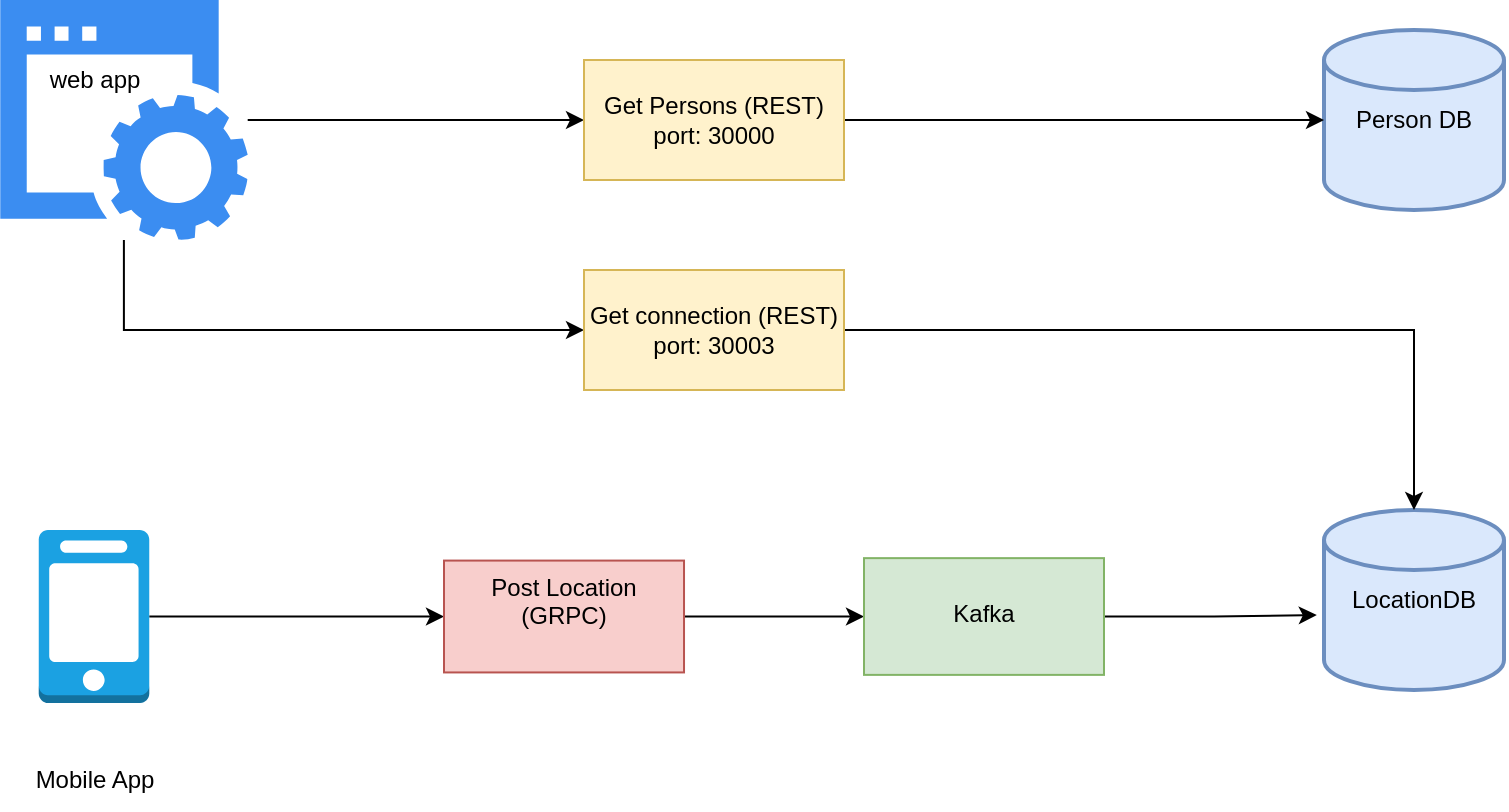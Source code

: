 <mxfile version="20.2.2" type="device"><diagram id="mM6BXD-WWXFAenhlNRI-" name="Page-1"><mxGraphModel dx="1038" dy="547" grid="1" gridSize="10" guides="1" tooltips="1" connect="1" arrows="1" fold="1" page="1" pageScale="1" pageWidth="850" pageHeight="1100" math="0" shadow="0"><root><mxCell id="0"/><mxCell id="1" parent="0"/><mxCell id="_AXDkm_auvtP3mPEtzMU-2" value="Person DB" style="strokeWidth=2;html=1;shape=mxgraph.flowchart.database;whiteSpace=wrap;fillColor=#dae8fc;strokeColor=#6c8ebf;" parent="1" vertex="1"><mxGeometry x="720" y="100" width="90" height="90" as="geometry"/></mxCell><mxCell id="_AXDkm_auvtP3mPEtzMU-3" value="LocationDB" style="strokeWidth=2;html=1;shape=mxgraph.flowchart.database;whiteSpace=wrap;fillColor=#dae8fc;strokeColor=#6c8ebf;" parent="1" vertex="1"><mxGeometry x="720" y="340" width="90" height="90" as="geometry"/></mxCell><mxCell id="_AXDkm_auvtP3mPEtzMU-10" style="edgeStyle=orthogonalEdgeStyle;rounded=0;orthogonalLoop=1;jettySize=auto;html=1;entryX=0;entryY=0.5;entryDx=0;entryDy=0;" parent="1" source="_AXDkm_auvtP3mPEtzMU-5" target="_AXDkm_auvtP3mPEtzMU-12" edge="1"><mxGeometry relative="1" as="geometry"><Array as="points"><mxPoint x="120" y="250"/></Array></mxGeometry></mxCell><mxCell id="_AXDkm_auvtP3mPEtzMU-22" style="edgeStyle=orthogonalEdgeStyle;rounded=0;orthogonalLoop=1;jettySize=auto;html=1;entryX=0;entryY=0.5;entryDx=0;entryDy=0;" parent="1" source="_AXDkm_auvtP3mPEtzMU-5" target="_AXDkm_auvtP3mPEtzMU-8" edge="1"><mxGeometry relative="1" as="geometry"/></mxCell><mxCell id="_AXDkm_auvtP3mPEtzMU-5" value="" style="sketch=0;html=1;aspect=fixed;strokeColor=none;shadow=0;align=center;verticalAlign=top;fillColor=#3B8DF1;shape=mxgraph.gcp2.website" parent="1" vertex="1"><mxGeometry x="58.14" y="85" width="123.71" height="120" as="geometry"/></mxCell><mxCell id="_AXDkm_auvtP3mPEtzMU-6" value="web app" style="text;html=1;align=center;verticalAlign=middle;resizable=0;points=[];autosize=1;strokeColor=none;fillColor=none;" parent="1" vertex="1"><mxGeometry x="70" y="110" width="70" height="30" as="geometry"/></mxCell><mxCell id="_AXDkm_auvtP3mPEtzMU-23" style="edgeStyle=orthogonalEdgeStyle;rounded=0;orthogonalLoop=1;jettySize=auto;html=1;entryX=0;entryY=0.5;entryDx=0;entryDy=0;entryPerimeter=0;" parent="1" source="_AXDkm_auvtP3mPEtzMU-8" target="_AXDkm_auvtP3mPEtzMU-2" edge="1"><mxGeometry relative="1" as="geometry"/></mxCell><mxCell id="_AXDkm_auvtP3mPEtzMU-8" value="Get Persons (REST)&lt;br&gt;port: 30000" style="whiteSpace=wrap;html=1;fillColor=#fff2cc;strokeColor=#d6b656;" parent="1" vertex="1"><mxGeometry x="350" y="115" width="130" height="60" as="geometry"/></mxCell><mxCell id="_AXDkm_auvtP3mPEtzMU-20" style="edgeStyle=orthogonalEdgeStyle;rounded=0;orthogonalLoop=1;jettySize=auto;html=1;entryX=0.5;entryY=0;entryDx=0;entryDy=0;entryPerimeter=0;" parent="1" source="_AXDkm_auvtP3mPEtzMU-12" target="_AXDkm_auvtP3mPEtzMU-3" edge="1"><mxGeometry relative="1" as="geometry"/></mxCell><mxCell id="_AXDkm_auvtP3mPEtzMU-12" value="Get connection (REST)&lt;br&gt;port: 30003" style="whiteSpace=wrap;html=1;fillColor=#fff2cc;strokeColor=#d6b656;" parent="1" vertex="1"><mxGeometry x="350" y="220" width="130" height="60" as="geometry"/></mxCell><mxCell id="_AXDkm_auvtP3mPEtzMU-15" value="" style="edgeStyle=orthogonalEdgeStyle;rounded=0;orthogonalLoop=1;jettySize=auto;html=1;" parent="1" source="_AXDkm_auvtP3mPEtzMU-13" target="_AXDkm_auvtP3mPEtzMU-14" edge="1"><mxGeometry relative="1" as="geometry"/></mxCell><mxCell id="_AXDkm_auvtP3mPEtzMU-13" value="" style="outlineConnect=0;dashed=0;verticalLabelPosition=bottom;verticalAlign=top;align=center;html=1;shape=mxgraph.aws3.mobile_client;fillColor=#1ba1e2;strokeColor=#006EAF;fontColor=#ffffff;" parent="1" vertex="1"><mxGeometry x="77.38" y="350" width="55.25" height="86.5" as="geometry"/></mxCell><mxCell id="_AXDkm_auvtP3mPEtzMU-17" value="" style="edgeStyle=orthogonalEdgeStyle;rounded=0;orthogonalLoop=1;jettySize=auto;html=1;" parent="1" source="_AXDkm_auvtP3mPEtzMU-14" target="_AXDkm_auvtP3mPEtzMU-16" edge="1"><mxGeometry relative="1" as="geometry"/></mxCell><mxCell id="_AXDkm_auvtP3mPEtzMU-14" value="Post Location&lt;br&gt;(GRPC)" style="whiteSpace=wrap;html=1;verticalAlign=top;fillColor=#f8cecc;dashed=0;strokeColor=#b85450;" parent="1" vertex="1"><mxGeometry x="280" y="365.29" width="120.01" height="55.93" as="geometry"/></mxCell><mxCell id="_AXDkm_auvtP3mPEtzMU-18" style="edgeStyle=orthogonalEdgeStyle;rounded=0;orthogonalLoop=1;jettySize=auto;html=1;entryX=-0.04;entryY=0.584;entryDx=0;entryDy=0;entryPerimeter=0;" parent="1" source="_AXDkm_auvtP3mPEtzMU-16" target="_AXDkm_auvtP3mPEtzMU-3" edge="1"><mxGeometry relative="1" as="geometry"/></mxCell><mxCell id="_AXDkm_auvtP3mPEtzMU-16" value="&lt;br&gt;Kafka" style="whiteSpace=wrap;html=1;verticalAlign=top;dashed=0;fillColor=#d5e8d4;strokeColor=#82b366;" parent="1" vertex="1"><mxGeometry x="490" y="364.07" width="120" height="58.37" as="geometry"/></mxCell><mxCell id="_AXDkm_auvtP3mPEtzMU-19" value="Mobile App" style="text;html=1;align=center;verticalAlign=middle;resizable=0;points=[];autosize=1;strokeColor=none;fillColor=none;" parent="1" vertex="1"><mxGeometry x="65" y="460" width="80" height="30" as="geometry"/></mxCell></root></mxGraphModel></diagram></mxfile>